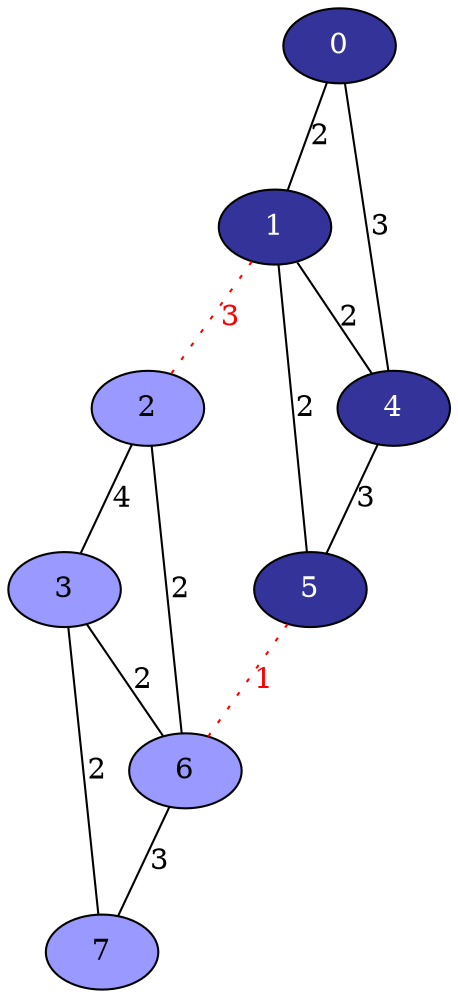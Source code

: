 graph {
  edge [ len=1.2 ];
  0 [ pos="42,73", style="filled", fillcolor="#333399", fontcolor=white ];
  1 [ pos="96,139", style="filled", fillcolor="#333399", fontcolor=white ];
  2 [ pos="113,209", style="filled", fillcolor="#9999ff" ];
  3 [ pos="179,279", style="filled", fillcolor="#9999ff" ];
  4 [ pos="143,30", style="filled", fillcolor="#333399", fontcolor=white ];
  5 [ pos="211,100", style="filled", fillcolor="#333399", fontcolor=white ];
  6 [ pos="228,175", style="filled", fillcolor="#9999ff" ];
  7 [ pos="282,241", style="filled", fillcolor="#9999ff" ];
  0 -- 1 [ label="2" ];
  1 -- 2 [ label="3", len=1, color=red, fontcolor=red, style=dotted ];
  2 -- 3 [ label="4" ];
  0 -- 4 [ label="3" ];
  1 -- 4 [ label="2", len=1.3 ];
  1 -- 5 [ label="2" ];
  2 -- 6 [ label="2" ];
  3 -- 6 [ label="2", len=1.3 ];
  3 -- 7 [ label="2" ];
  4 -- 5 [ label="3" ];
  5 -- 6 [ label="1", len=1.1, color=red, fontcolor=red, style=dotted ];
  6 -- 7 [ label="3" ];
}